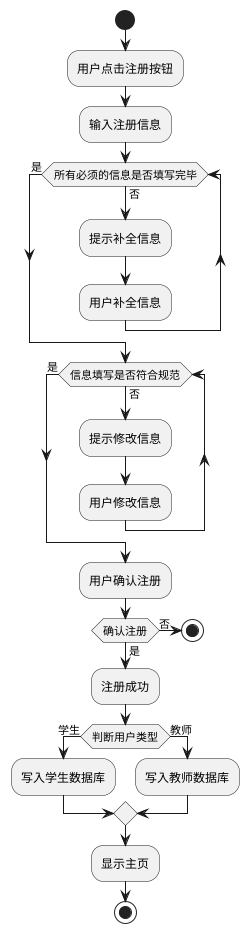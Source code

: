 @startuml
start
:用户点击注册按钮;
:输入注册信息;
while(所有必须的信息是否填写完毕) is (否)
:提示补全信息;
:用户补全信息;
endwhile(是)
while(信息填写是否符合规范) is (否)
:提示修改信息;
:用户修改信息;
endwhile(是)
:用户确认注册;
if(确认注册) then(是)
:注册成功;
if(判断用户类型) then(学生)
:写入学生数据库;
else(教师)
:写入教师数据库;
endif
:显示主页;
stop
else(否)
stop
endif
@enduml